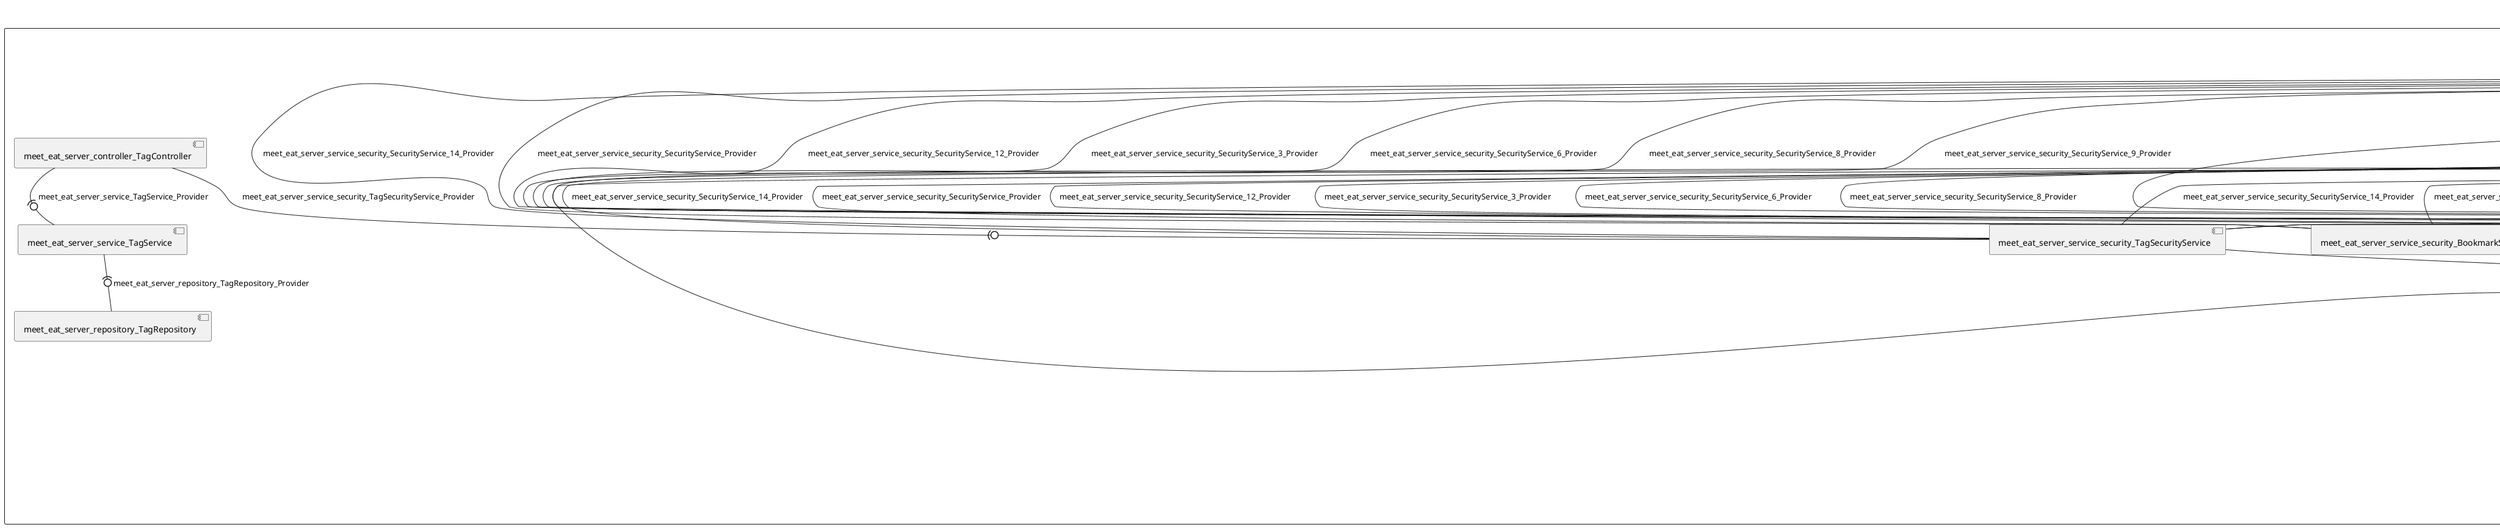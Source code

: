 @startuml
skinparam fixCircleLabelOverlapping true
skinparam componentStyle uml2
rectangle System {
[meet_eat_server_controller_BookmarkController] [[meet-eat-meet-eat-server.repository#_kXoPIh4qEe-sSv3zt6ApAQ]]
[meet_eat_server_controller_OfferController] [[meet-eat-meet-eat-server.repository#_kXoPIh4qEe-sSv3zt6ApAQ]]
[meet_eat_server_controller_ParticipationController] [[meet-eat-meet-eat-server.repository#_kXoPIh4qEe-sSv3zt6ApAQ]]
[meet_eat_server_controller_RatingController] [[meet-eat-meet-eat-server.repository#_kXoPIh4qEe-sSv3zt6ApAQ]]
[meet_eat_server_controller_ReportController] [[meet-eat-meet-eat-server.repository#_kXoPIh4qEe-sSv3zt6ApAQ]]
[meet_eat_server_controller_SubscriptionController] [[meet-eat-meet-eat-server.repository#_kXoPIh4qEe-sSv3zt6ApAQ]]
[meet_eat_server_controller_TagController] [[meet-eat-meet-eat-server.repository#_kXoPIh4qEe-sSv3zt6ApAQ]]
[meet_eat_server_controller_TokenController] [[meet-eat-meet-eat-server.repository#_kXoPIh4qEe-sSv3zt6ApAQ]]
[meet_eat_server_controller_UserController] [[meet-eat-meet-eat-server.repository#_kXoPIh4qEe-sSv3zt6ApAQ]]
[meet_eat_server_repository_BookmarkRepository] [[meet-eat-meet-eat-server.repository#_kXoPIh4qEe-sSv3zt6ApAQ]]
[meet_eat_server_repository_OfferRepository] [[meet-eat-meet-eat-server.repository#_kXoPIh4qEe-sSv3zt6ApAQ]]
[meet_eat_server_repository_ParticipationRepository] [[meet-eat-meet-eat-server.repository#_kXoPIh4qEe-sSv3zt6ApAQ]]
[meet_eat_server_repository_RatingRepository] [[meet-eat-meet-eat-server.repository#_kXoPIh4qEe-sSv3zt6ApAQ]]
[meet_eat_server_repository_ReportRepository] [[meet-eat-meet-eat-server.repository#_kXoPIh4qEe-sSv3zt6ApAQ]]
[meet_eat_server_repository_SubscriptionRepository] [[meet-eat-meet-eat-server.repository#_kXoPIh4qEe-sSv3zt6ApAQ]]
[meet_eat_server_repository_TagRepository] [[meet-eat-meet-eat-server.repository#_kXoPIh4qEe-sSv3zt6ApAQ]]
[meet_eat_server_repository_TokenRepository] [[meet-eat-meet-eat-server.repository#_kXoPIh4qEe-sSv3zt6ApAQ]]
[meet_eat_server_repository_UserRepository] [[meet-eat-meet-eat-server.repository#_kXoPIh4qEe-sSv3zt6ApAQ]]
[meet_eat_server_service_BookmarkService] [[meet-eat-meet-eat-server.repository#_kXoPIh4qEe-sSv3zt6ApAQ]]
[meet_eat_server_service_EmailService] [[meet-eat-meet-eat-server.repository#_kXoPIh4qEe-sSv3zt6ApAQ]]
[meet_eat_server_service_JavaMailSender_Provider] [[meet-eat-meet-eat-server.repository#_kXoPIh4qEe-sSv3zt6ApAQ]]
[meet_eat_server_service_OfferService] [[meet-eat-meet-eat-server.repository#_kXoPIh4qEe-sSv3zt6ApAQ]]
[meet_eat_server_service_ParticipationService] [[meet-eat-meet-eat-server.repository#_kXoPIh4qEe-sSv3zt6ApAQ]]
[meet_eat_server_service_RatingService] [[meet-eat-meet-eat-server.repository#_kXoPIh4qEe-sSv3zt6ApAQ]]
[meet_eat_server_service_ReportService] [[meet-eat-meet-eat-server.repository#_kXoPIh4qEe-sSv3zt6ApAQ]]
[meet_eat_server_service_SubscriptionService] [[meet-eat-meet-eat-server.repository#_kXoPIh4qEe-sSv3zt6ApAQ]]
[meet_eat_server_service_TagService] [[meet-eat-meet-eat-server.repository#_kXoPIh4qEe-sSv3zt6ApAQ]]
[meet_eat_server_service_TokenService] [[meet-eat-meet-eat-server.repository#_kXoPIh4qEe-sSv3zt6ApAQ]]
[meet_eat_server_service_UserService] [[meet-eat-meet-eat-server.repository#_kXoPIh4qEe-sSv3zt6ApAQ]]
[meet_eat_server_service_security_BookmarkSecurityService] [[meet-eat-meet-eat-server.repository#_kXoPIh4qEe-sSv3zt6ApAQ]]
[meet_eat_server_service_security_OfferSecurityService] [[meet-eat-meet-eat-server.repository#_kXoPIh4qEe-sSv3zt6ApAQ]]
[meet_eat_server_service_security_ParticipationSecurityService] [[meet-eat-meet-eat-server.repository#_kXoPIh4qEe-sSv3zt6ApAQ]]
[meet_eat_server_service_security_RatingSecurityService] [[meet-eat-meet-eat-server.repository#_kXoPIh4qEe-sSv3zt6ApAQ]]
[meet_eat_server_service_security_ReportSecurityService] [[meet-eat-meet-eat-server.repository#_kXoPIh4qEe-sSv3zt6ApAQ]]
[meet_eat_server_service_security_SecurityService_10_Provider] [[meet-eat-meet-eat-server.repository#_kXoPIh4qEe-sSv3zt6ApAQ]]
[meet_eat_server_service_security_SecurityService_11_Provider] [[meet-eat-meet-eat-server.repository#_kXoPIh4qEe-sSv3zt6ApAQ]]
[meet_eat_server_service_security_SecurityService_13_Provider] [[meet-eat-meet-eat-server.repository#_kXoPIh4qEe-sSv3zt6ApAQ]]
[meet_eat_server_service_security_SecurityService_2_Provider] [[meet-eat-meet-eat-server.repository#_kXoPIh4qEe-sSv3zt6ApAQ]]
[meet_eat_server_service_security_SecurityService_4_Provider] [[meet-eat-meet-eat-server.repository#_kXoPIh4qEe-sSv3zt6ApAQ]]
[meet_eat_server_service_security_SubscriptionSecurityService] [[meet-eat-meet-eat-server.repository#_kXoPIh4qEe-sSv3zt6ApAQ]]
[meet_eat_server_service_security_TagSecurityService] [[meet-eat-meet-eat-server.repository#_kXoPIh4qEe-sSv3zt6ApAQ]]
[meet_eat_server_service_security_TokenSecurityService] [[meet-eat-meet-eat-server.repository#_kXoPIh4qEe-sSv3zt6ApAQ]]
[meet_eat_server_service_security_UserSecurityService] [[meet-eat-meet-eat-server.repository#_kXoPIh4qEe-sSv3zt6ApAQ]]
[meet_eat_server_service_BookmarkService] -(0- [meet_eat_server_repository_BookmarkRepository] : meet_eat_server_repository_BookmarkRepository_Provider
[meet_eat_server_service_OfferService] -(0- [meet_eat_server_repository_OfferRepository] : meet_eat_server_repository_OfferRepository_Provider
[meet_eat_server_service_ParticipationService] -(0- [meet_eat_server_repository_ParticipationRepository] : meet_eat_server_repository_ParticipationRepository_Provider
[meet_eat_server_service_RatingService] -(0- [meet_eat_server_repository_RatingRepository] : meet_eat_server_repository_RatingRepository_Provider
[meet_eat_server_service_ReportService] -(0- [meet_eat_server_repository_ReportRepository] : meet_eat_server_repository_ReportRepository_Provider
[meet_eat_server_service_SubscriptionService] -(0- [meet_eat_server_repository_SubscriptionRepository] : meet_eat_server_repository_SubscriptionRepository_Provider
[meet_eat_server_service_TagService] -(0- [meet_eat_server_repository_TagRepository] : meet_eat_server_repository_TagRepository_Provider
[meet_eat_server_service_TokenService] -(0- [meet_eat_server_repository_TokenRepository] : meet_eat_server_repository_TokenRepository_Provider
[meet_eat_server_service_UserService] -(0- [meet_eat_server_repository_UserRepository] : meet_eat_server_repository_UserRepository_Provider
[meet_eat_server_service_OfferService] -(0- [meet_eat_server_service_BookmarkService] : meet_eat_server_service_BookmarkService_Provider
[meet_eat_server_controller_BookmarkController] -(0- [meet_eat_server_service_BookmarkService] : meet_eat_server_service_BookmarkService_Provider
[meet_eat_server_service_UserService] -(0- [meet_eat_server_service_BookmarkService] : meet_eat_server_service_BookmarkService_Provider
[meet_eat_server_service_UserService] -(0- [meet_eat_server_service_EmailService] : meet_eat_server_service_EmailService_Provider
[meet_eat_server_service_EmailService] -(0- [meet_eat_server_service_JavaMailSender_Provider] : meet_eat_server_service_JavaMailSender_Provider
[meet_eat_server_controller_OfferController] -(0- [meet_eat_server_service_OfferService] : meet_eat_server_service_OfferService_Provider
[meet_eat_server_service_ParticipationService] -(0- [meet_eat_server_service_OfferService] : meet_eat_server_service_OfferService_Provider
[meet_eat_server_service_UserService] -(0- [meet_eat_server_service_OfferService] : meet_eat_server_service_OfferService_Provider
[meet_eat_server_controller_ParticipationController] -(0- [meet_eat_server_service_ParticipationService] : meet_eat_server_service_ParticipationService_Provider
[meet_eat_server_service_UserService] -(0- [meet_eat_server_service_ParticipationService] : meet_eat_server_service_ParticipationService_Provider
[meet_eat_server_service_OfferService] -(0- [meet_eat_server_service_ParticipationService] : meet_eat_server_service_ParticipationService_Provider
[meet_eat_server_service_UserService] -(0- [meet_eat_server_service_RatingService] : meet_eat_server_service_RatingService_Provider
[meet_eat_server_controller_RatingController] -(0- [meet_eat_server_service_RatingService] : meet_eat_server_service_RatingService_Provider
[meet_eat_server_service_OfferService] -(0- [meet_eat_server_service_RatingService] : meet_eat_server_service_RatingService_Provider
[meet_eat_server_service_OfferService] -(0- [meet_eat_server_service_ReportService] : meet_eat_server_service_ReportService_Provider
[meet_eat_server_service_UserService] -(0- [meet_eat_server_service_ReportService] : meet_eat_server_service_ReportService_Provider
[meet_eat_server_controller_ReportController] -(0- [meet_eat_server_service_ReportService] : meet_eat_server_service_ReportService_Provider
[meet_eat_server_service_OfferService] -(0- [meet_eat_server_service_SubscriptionService] : meet_eat_server_service_SubscriptionService_Provider
[meet_eat_server_controller_SubscriptionController] -(0- [meet_eat_server_service_SubscriptionService] : meet_eat_server_service_SubscriptionService_Provider
[meet_eat_server_service_UserService] -(0- [meet_eat_server_service_SubscriptionService] : meet_eat_server_service_SubscriptionService_Provider
[meet_eat_server_controller_TagController] -(0- [meet_eat_server_service_TagService] : meet_eat_server_service_TagService_Provider
[meet_eat_server_controller_TokenController] -(0- [meet_eat_server_service_TokenService] : meet_eat_server_service_TokenService_Provider
[meet_eat_server_service_security_OfferSecurityService] -(0- [meet_eat_server_service_TokenService] : meet_eat_server_service_TokenService_Provider
[meet_eat_server_service_security_SubscriptionSecurityService] -(0- [meet_eat_server_service_TokenService] : meet_eat_server_service_TokenService_Provider
[meet_eat_server_service_security_TagSecurityService] -(0- [meet_eat_server_service_TokenService] : meet_eat_server_service_TokenService_Provider
[meet_eat_server_service_security_RatingSecurityService] -(0- [meet_eat_server_service_TokenService] : meet_eat_server_service_TokenService_Provider
[meet_eat_server_service_security_UserSecurityService] -(0- [meet_eat_server_service_TokenService] : meet_eat_server_service_TokenService_Provider
[meet_eat_server_service_UserService] -(0- [meet_eat_server_service_TokenService] : meet_eat_server_service_TokenService_Provider
[meet_eat_server_service_security_ReportSecurityService] -(0- [meet_eat_server_service_TokenService] : meet_eat_server_service_TokenService_Provider
[meet_eat_server_service_security_ParticipationSecurityService] -(0- [meet_eat_server_service_TokenService] : meet_eat_server_service_TokenService_Provider
[meet_eat_server_service_security_BookmarkSecurityService] -(0- [meet_eat_server_service_TokenService] : meet_eat_server_service_TokenService_Provider
[meet_eat_server_service_security_TokenSecurityService] -(0- [meet_eat_server_service_TokenService] : meet_eat_server_service_TokenService_Provider
[meet_eat_server_service_TokenService] -(0- [meet_eat_server_service_UserService] : meet_eat_server_service_UserService_Provider
[meet_eat_server_service_RatingService] -(0- [meet_eat_server_service_UserService] : meet_eat_server_service_UserService_Provider
[meet_eat_server_service_SubscriptionService] -(0- [meet_eat_server_service_UserService] : meet_eat_server_service_UserService_Provider
[meet_eat_server_service_OfferService] -(0- [meet_eat_server_service_UserService] : meet_eat_server_service_UserService_Provider
[meet_eat_server_controller_UserController] -(0- [meet_eat_server_service_UserService] : meet_eat_server_service_UserService_Provider
[meet_eat_server_service_BookmarkService] -(0- [meet_eat_server_service_UserService] : meet_eat_server_service_UserService_Provider
[meet_eat_server_controller_OfferController] -(0- [meet_eat_server_service_security_OfferSecurityService] : meet_eat_server_service_security_OfferSecurityService_Provider
[meet_eat_server_controller_BookmarkController] -(0- [meet_eat_server_service_security_SecurityService_10_Provider] : meet_eat_server_service_security_SecurityService_10_Provider
[meet_eat_server_controller_ParticipationController] -(0- [meet_eat_server_service_security_SecurityService_10_Provider] : meet_eat_server_service_security_SecurityService_10_Provider
[meet_eat_server_controller_SubscriptionController] -(0- [meet_eat_server_service_security_SecurityService_10_Provider] : meet_eat_server_service_security_SecurityService_10_Provider
[meet_eat_server_controller_RatingController] -(0- [meet_eat_server_service_security_SecurityService_10_Provider] : meet_eat_server_service_security_SecurityService_10_Provider
[meet_eat_server_controller_ReportController] -(0- [meet_eat_server_service_security_SecurityService_10_Provider] : meet_eat_server_service_security_SecurityService_10_Provider
[meet_eat_server_controller_ReportController] -(0- [meet_eat_server_service_security_SecurityService_11_Provider] : meet_eat_server_service_security_SecurityService_11_Provider
[meet_eat_server_controller_SubscriptionController] -(0- [meet_eat_server_service_security_SecurityService_11_Provider] : meet_eat_server_service_security_SecurityService_11_Provider
[meet_eat_server_controller_BookmarkController] -(0- [meet_eat_server_service_security_SecurityService_11_Provider] : meet_eat_server_service_security_SecurityService_11_Provider
[meet_eat_server_controller_ParticipationController] -(0- [meet_eat_server_service_security_SecurityService_11_Provider] : meet_eat_server_service_security_SecurityService_11_Provider
[meet_eat_server_controller_RatingController] -(0- [meet_eat_server_service_security_SecurityService_11_Provider] : meet_eat_server_service_security_SecurityService_11_Provider
[meet_eat_server_controller_SubscriptionController] -(0- [meet_eat_server_service_security_SubscriptionSecurityService] : meet_eat_server_service_security_SecurityService_12_Provider
[meet_eat_server_controller_BookmarkController] -(0- [meet_eat_server_service_security_SubscriptionSecurityService] : meet_eat_server_service_security_SecurityService_12_Provider
[meet_eat_server_controller_ParticipationController] -(0- [meet_eat_server_service_security_SubscriptionSecurityService] : meet_eat_server_service_security_SecurityService_12_Provider
[meet_eat_server_controller_ReportController] -(0- [meet_eat_server_service_security_SubscriptionSecurityService] : meet_eat_server_service_security_SecurityService_12_Provider
[meet_eat_server_controller_RatingController] -(0- [meet_eat_server_service_security_SubscriptionSecurityService] : meet_eat_server_service_security_SecurityService_12_Provider
[meet_eat_server_controller_ReportController] -(0- [meet_eat_server_service_security_SecurityService_13_Provider] : meet_eat_server_service_security_SecurityService_13_Provider
[meet_eat_server_controller_SubscriptionController] -(0- [meet_eat_server_service_security_SecurityService_13_Provider] : meet_eat_server_service_security_SecurityService_13_Provider
[meet_eat_server_controller_RatingController] -(0- [meet_eat_server_service_security_SecurityService_13_Provider] : meet_eat_server_service_security_SecurityService_13_Provider
[meet_eat_server_controller_BookmarkController] -(0- [meet_eat_server_service_security_SecurityService_13_Provider] : meet_eat_server_service_security_SecurityService_13_Provider
[meet_eat_server_controller_ParticipationController] -(0- [meet_eat_server_service_security_SecurityService_13_Provider] : meet_eat_server_service_security_SecurityService_13_Provider
[meet_eat_server_controller_ReportController] -(0- [meet_eat_server_service_security_TagSecurityService] : meet_eat_server_service_security_SecurityService_14_Provider
[meet_eat_server_controller_RatingController] -(0- [meet_eat_server_service_security_TagSecurityService] : meet_eat_server_service_security_SecurityService_14_Provider
[meet_eat_server_controller_SubscriptionController] -(0- [meet_eat_server_service_security_TagSecurityService] : meet_eat_server_service_security_SecurityService_14_Provider
[meet_eat_server_controller_ParticipationController] -(0- [meet_eat_server_service_security_TagSecurityService] : meet_eat_server_service_security_SecurityService_14_Provider
[meet_eat_server_controller_BookmarkController] -(0- [meet_eat_server_service_security_TagSecurityService] : meet_eat_server_service_security_SecurityService_14_Provider
[meet_eat_server_controller_BookmarkController] -(0- [meet_eat_server_service_security_SecurityService_2_Provider] : meet_eat_server_service_security_SecurityService_2_Provider
[meet_eat_server_controller_ParticipationController] -(0- [meet_eat_server_service_security_SecurityService_2_Provider] : meet_eat_server_service_security_SecurityService_2_Provider
[meet_eat_server_controller_RatingController] -(0- [meet_eat_server_service_security_SecurityService_2_Provider] : meet_eat_server_service_security_SecurityService_2_Provider
[meet_eat_server_controller_ReportController] -(0- [meet_eat_server_service_security_SecurityService_2_Provider] : meet_eat_server_service_security_SecurityService_2_Provider
[meet_eat_server_controller_SubscriptionController] -(0- [meet_eat_server_service_security_SecurityService_2_Provider] : meet_eat_server_service_security_SecurityService_2_Provider
[meet_eat_server_controller_ParticipationController] -(0- [meet_eat_server_service_security_ReportSecurityService] : meet_eat_server_service_security_SecurityService_3_Provider
[meet_eat_server_controller_RatingController] -(0- [meet_eat_server_service_security_ReportSecurityService] : meet_eat_server_service_security_SecurityService_3_Provider
[meet_eat_server_controller_ReportController] -(0- [meet_eat_server_service_security_ReportSecurityService] : meet_eat_server_service_security_SecurityService_3_Provider
[meet_eat_server_controller_BookmarkController] -(0- [meet_eat_server_service_security_ReportSecurityService] : meet_eat_server_service_security_SecurityService_3_Provider
[meet_eat_server_controller_SubscriptionController] -(0- [meet_eat_server_service_security_ReportSecurityService] : meet_eat_server_service_security_SecurityService_3_Provider
[meet_eat_server_controller_SubscriptionController] -(0- [meet_eat_server_service_security_SecurityService_4_Provider] : meet_eat_server_service_security_SecurityService_4_Provider
[meet_eat_server_controller_RatingController] -(0- [meet_eat_server_service_security_SecurityService_4_Provider] : meet_eat_server_service_security_SecurityService_4_Provider
[meet_eat_server_controller_ReportController] -(0- [meet_eat_server_service_security_SecurityService_4_Provider] : meet_eat_server_service_security_SecurityService_4_Provider
[meet_eat_server_controller_ParticipationController] -(0- [meet_eat_server_service_security_SecurityService_4_Provider] : meet_eat_server_service_security_SecurityService_4_Provider
[meet_eat_server_controller_BookmarkController] -(0- [meet_eat_server_service_security_SecurityService_4_Provider] : meet_eat_server_service_security_SecurityService_4_Provider
[meet_eat_server_controller_SubscriptionController] -(0- [meet_eat_server_service_security_TokenSecurityService] : meet_eat_server_service_security_SecurityService_5_Provider
[meet_eat_server_controller_BookmarkController] -(0- [meet_eat_server_service_security_TokenSecurityService] : meet_eat_server_service_security_SecurityService_5_Provider
[meet_eat_server_controller_ParticipationController] -(0- [meet_eat_server_service_security_TokenSecurityService] : meet_eat_server_service_security_SecurityService_5_Provider
[meet_eat_server_controller_ReportController] -(0- [meet_eat_server_service_security_TokenSecurityService] : meet_eat_server_service_security_SecurityService_5_Provider
[meet_eat_server_controller_RatingController] -(0- [meet_eat_server_service_security_TokenSecurityService] : meet_eat_server_service_security_SecurityService_5_Provider
[meet_eat_server_controller_SubscriptionController] -(0- [meet_eat_server_service_security_RatingSecurityService] : meet_eat_server_service_security_SecurityService_6_Provider
[meet_eat_server_controller_RatingController] -(0- [meet_eat_server_service_security_RatingSecurityService] : meet_eat_server_service_security_SecurityService_6_Provider
[meet_eat_server_controller_ReportController] -(0- [meet_eat_server_service_security_RatingSecurityService] : meet_eat_server_service_security_SecurityService_6_Provider
[meet_eat_server_controller_ParticipationController] -(0- [meet_eat_server_service_security_RatingSecurityService] : meet_eat_server_service_security_SecurityService_6_Provider
[meet_eat_server_controller_BookmarkController] -(0- [meet_eat_server_service_security_RatingSecurityService] : meet_eat_server_service_security_SecurityService_6_Provider
[meet_eat_server_controller_BookmarkController] -(0- [meet_eat_server_service_security_OfferSecurityService] : meet_eat_server_service_security_SecurityService_7_Provider
[meet_eat_server_controller_RatingController] -(0- [meet_eat_server_service_security_OfferSecurityService] : meet_eat_server_service_security_SecurityService_7_Provider
[meet_eat_server_controller_ParticipationController] -(0- [meet_eat_server_service_security_OfferSecurityService] : meet_eat_server_service_security_SecurityService_7_Provider
[meet_eat_server_controller_ReportController] -(0- [meet_eat_server_service_security_OfferSecurityService] : meet_eat_server_service_security_SecurityService_7_Provider
[meet_eat_server_controller_SubscriptionController] -(0- [meet_eat_server_service_security_OfferSecurityService] : meet_eat_server_service_security_SecurityService_7_Provider
[meet_eat_server_controller_SubscriptionController] -(0- [meet_eat_server_service_security_ParticipationSecurityService] : meet_eat_server_service_security_SecurityService_8_Provider
[meet_eat_server_controller_ReportController] -(0- [meet_eat_server_service_security_ParticipationSecurityService] : meet_eat_server_service_security_SecurityService_8_Provider
[meet_eat_server_controller_RatingController] -(0- [meet_eat_server_service_security_ParticipationSecurityService] : meet_eat_server_service_security_SecurityService_8_Provider
[meet_eat_server_controller_ParticipationController] -(0- [meet_eat_server_service_security_ParticipationSecurityService] : meet_eat_server_service_security_SecurityService_8_Provider
[meet_eat_server_controller_BookmarkController] -(0- [meet_eat_server_service_security_ParticipationSecurityService] : meet_eat_server_service_security_SecurityService_8_Provider
[meet_eat_server_controller_ParticipationController] -(0- [meet_eat_server_service_security_UserSecurityService] : meet_eat_server_service_security_SecurityService_9_Provider
[meet_eat_server_controller_BookmarkController] -(0- [meet_eat_server_service_security_UserSecurityService] : meet_eat_server_service_security_SecurityService_9_Provider
[meet_eat_server_controller_ReportController] -(0- [meet_eat_server_service_security_UserSecurityService] : meet_eat_server_service_security_SecurityService_9_Provider
[meet_eat_server_controller_RatingController] -(0- [meet_eat_server_service_security_UserSecurityService] : meet_eat_server_service_security_SecurityService_9_Provider
[meet_eat_server_controller_SubscriptionController] -(0- [meet_eat_server_service_security_UserSecurityService] : meet_eat_server_service_security_SecurityService_9_Provider
[meet_eat_server_controller_RatingController] -(0- [meet_eat_server_service_security_BookmarkSecurityService] : meet_eat_server_service_security_SecurityService_Provider
[meet_eat_server_controller_SubscriptionController] -(0- [meet_eat_server_service_security_BookmarkSecurityService] : meet_eat_server_service_security_SecurityService_Provider
[meet_eat_server_controller_BookmarkController] -(0- [meet_eat_server_service_security_UserSecurityService] : meet_eat_server_service_security_SecurityService_Provider
[meet_eat_server_controller_ReportController] -(0- [meet_eat_server_service_security_UserSecurityService] : meet_eat_server_service_security_SecurityService_Provider
[meet_eat_server_controller_ReportController] -(0- [meet_eat_server_service_security_BookmarkSecurityService] : meet_eat_server_service_security_SecurityService_Provider
[meet_eat_server_controller_RatingController] -(0- [meet_eat_server_service_security_UserSecurityService] : meet_eat_server_service_security_SecurityService_Provider
[meet_eat_server_controller_ParticipationController] -(0- [meet_eat_server_service_security_UserSecurityService] : meet_eat_server_service_security_SecurityService_Provider
[meet_eat_server_controller_BookmarkController] -(0- [meet_eat_server_service_security_BookmarkSecurityService] : meet_eat_server_service_security_SecurityService_Provider
[meet_eat_server_controller_SubscriptionController] -(0- [meet_eat_server_service_security_UserSecurityService] : meet_eat_server_service_security_SecurityService_Provider
[meet_eat_server_controller_ParticipationController] -(0- [meet_eat_server_service_security_BookmarkSecurityService] : meet_eat_server_service_security_SecurityService_Provider
[meet_eat_server_controller_TagController] -(0- [meet_eat_server_service_security_TagSecurityService] : meet_eat_server_service_security_TagSecurityService_Provider
[meet_eat_server_controller_TokenController] -(0- [meet_eat_server_service_security_TokenSecurityService] : meet_eat_server_service_security_TokenSecurityService_Provider
[meet_eat_server_controller_UserController] -(0- [meet_eat_server_service_security_UserSecurityService] : meet_eat_server_service_security_UserSecurityService_Provider
}

@enduml
